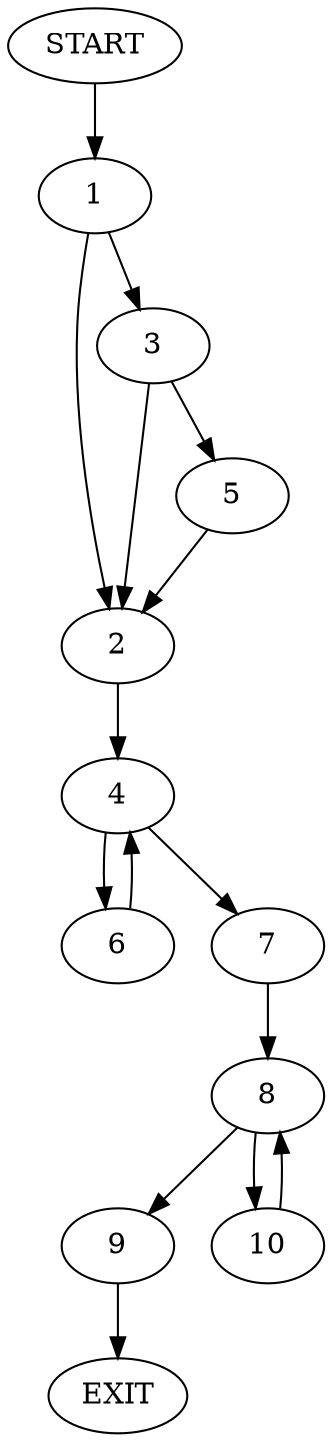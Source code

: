 digraph {
0 [label="START"]
11 [label="EXIT"]
0 -> 1
1 -> 2
1 -> 3
2 -> 4
3 -> 5
3 -> 2
5 -> 2
4 -> 6
4 -> 7
7 -> 8
6 -> 4
8 -> 9
8 -> 10
10 -> 8
9 -> 11
}
